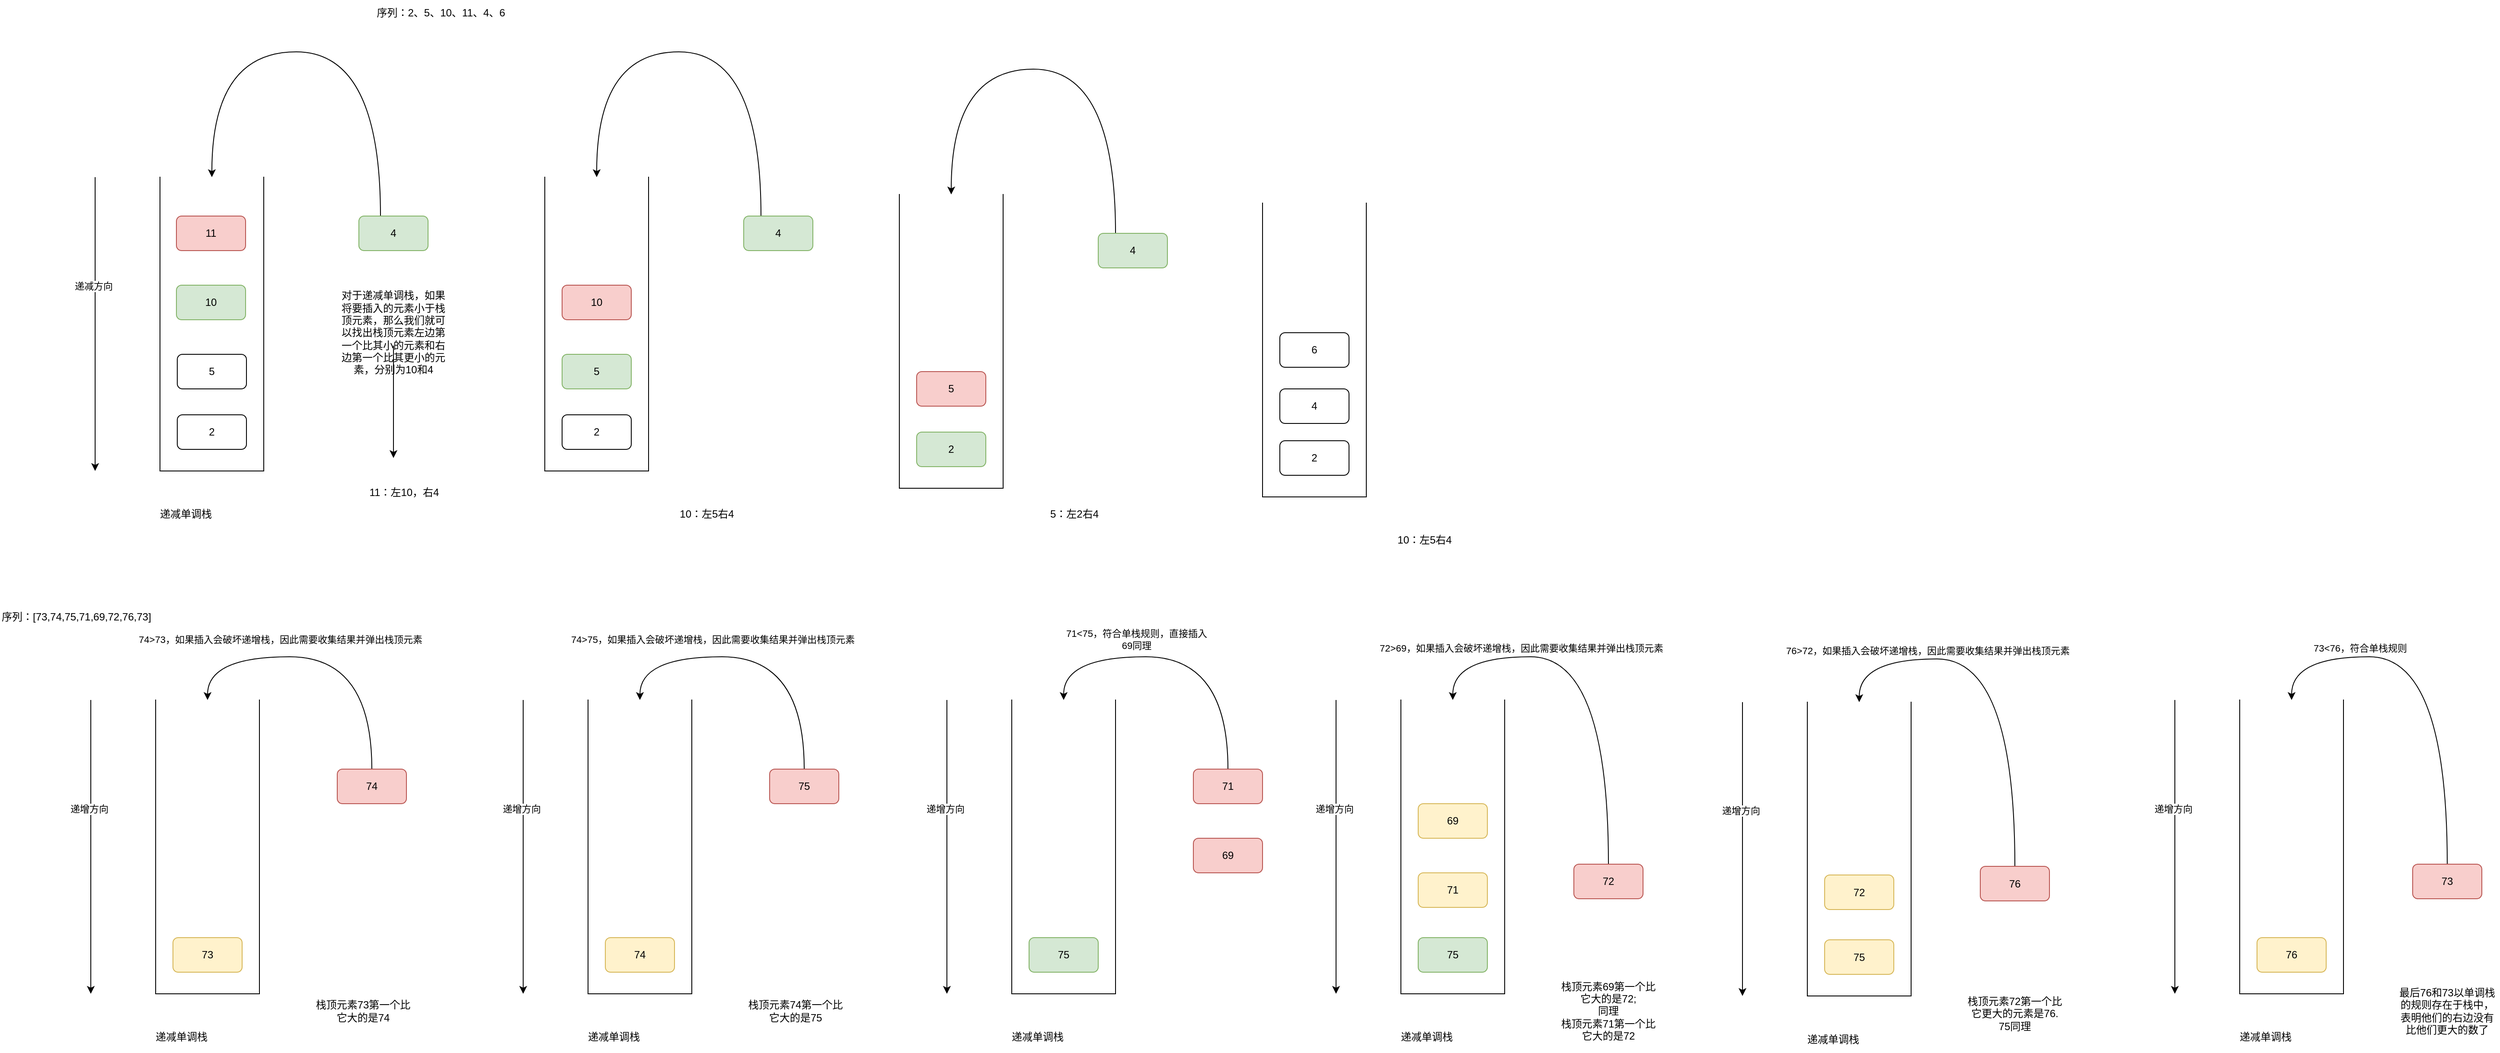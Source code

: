 <mxfile version="24.2.3" type="github">
  <diagram name="第 1 页" id="ewnleLoZy3X5R_nvyh3p">
    <mxGraphModel dx="1213" dy="665" grid="1" gridSize="10" guides="1" tooltips="1" connect="1" arrows="1" fold="1" page="1" pageScale="1" pageWidth="827" pageHeight="1169" math="0" shadow="0">
      <root>
        <mxCell id="0" />
        <mxCell id="1" parent="0" />
        <mxCell id="bXwB3TmRqBgJZ9fveNT7-1" value="" style="html=1;dashed=0;whiteSpace=wrap;shape=partialRectangle;right=0;direction=west;rotation=90;" parent="1" vertex="1">
          <mxGeometry x="205" y="345" width="340" height="120" as="geometry" />
        </mxCell>
        <mxCell id="bXwB3TmRqBgJZ9fveNT7-2" value="" style="endArrow=classic;html=1;rounded=0;" parent="1" edge="1">
          <mxGeometry width="50" height="50" relative="1" as="geometry">
            <mxPoint x="240" y="235" as="sourcePoint" />
            <mxPoint x="240" y="575" as="targetPoint" />
          </mxGeometry>
        </mxCell>
        <mxCell id="bXwB3TmRqBgJZ9fveNT7-4" value="递减方向" style="edgeLabel;html=1;align=center;verticalAlign=middle;resizable=0;points=[];" parent="bXwB3TmRqBgJZ9fveNT7-2" vertex="1" connectable="0">
          <mxGeometry x="-0.263" y="-2" relative="1" as="geometry">
            <mxPoint as="offset" />
          </mxGeometry>
        </mxCell>
        <mxCell id="bXwB3TmRqBgJZ9fveNT7-3" value="递减单调栈" style="text;html=1;align=center;verticalAlign=middle;whiteSpace=wrap;rounded=0;" parent="1" vertex="1">
          <mxGeometry x="280" y="610" width="130" height="30" as="geometry" />
        </mxCell>
        <mxCell id="bXwB3TmRqBgJZ9fveNT7-5" value="2" style="rounded=1;whiteSpace=wrap;html=1;" parent="1" vertex="1">
          <mxGeometry x="335" y="510" width="80" height="40" as="geometry" />
        </mxCell>
        <mxCell id="bXwB3TmRqBgJZ9fveNT7-6" value="5" style="rounded=1;whiteSpace=wrap;html=1;" parent="1" vertex="1">
          <mxGeometry x="335" y="440" width="80" height="40" as="geometry" />
        </mxCell>
        <mxCell id="bXwB3TmRqBgJZ9fveNT7-7" value="10" style="rounded=1;whiteSpace=wrap;html=1;fillColor=#d5e8d4;strokeColor=#82b366;" parent="1" vertex="1">
          <mxGeometry x="334" y="360" width="80" height="40" as="geometry" />
        </mxCell>
        <mxCell id="bXwB3TmRqBgJZ9fveNT7-9" value="11" style="rounded=1;whiteSpace=wrap;html=1;fillColor=#f8cecc;strokeColor=#b85450;" parent="1" vertex="1">
          <mxGeometry x="334" y="280" width="80" height="40" as="geometry" />
        </mxCell>
        <mxCell id="bXwB3TmRqBgJZ9fveNT7-12" style="edgeStyle=orthogonalEdgeStyle;rounded=0;orthogonalLoop=1;jettySize=auto;html=1;entryX=1;entryY=0.5;entryDx=0;entryDy=0;curved=1;" parent="1" source="bXwB3TmRqBgJZ9fveNT7-10" target="bXwB3TmRqBgJZ9fveNT7-1" edge="1">
          <mxGeometry relative="1" as="geometry">
            <Array as="points">
              <mxPoint x="570" y="90" />
              <mxPoint x="375" y="90" />
            </Array>
          </mxGeometry>
        </mxCell>
        <mxCell id="bXwB3TmRqBgJZ9fveNT7-10" value="4" style="rounded=1;whiteSpace=wrap;html=1;fillColor=#d5e8d4;strokeColor=#82b366;" parent="1" vertex="1">
          <mxGeometry x="545" y="280" width="80" height="40" as="geometry" />
        </mxCell>
        <mxCell id="bXwB3TmRqBgJZ9fveNT7-13" value="对于递减单调栈，如果将要插入的元素小于栈顶元素，那么我们就可以找出栈顶元素左边第一个比其小的元素和右边第一个比其更小的元素，分别为10和4" style="text;html=1;align=center;verticalAlign=middle;whiteSpace=wrap;rounded=0;" parent="1" vertex="1">
          <mxGeometry x="520" y="400" width="130" height="30" as="geometry" />
        </mxCell>
        <mxCell id="bXwB3TmRqBgJZ9fveNT7-14" value="序列：2、5、10、11、4、6" style="text;html=1;align=center;verticalAlign=middle;whiteSpace=wrap;rounded=0;" parent="1" vertex="1">
          <mxGeometry x="545" y="30" width="190" height="30" as="geometry" />
        </mxCell>
        <mxCell id="bXwB3TmRqBgJZ9fveNT7-17" value="" style="endArrow=classic;html=1;rounded=0;" parent="1" source="bXwB3TmRqBgJZ9fveNT7-13" edge="1">
          <mxGeometry width="50" height="50" relative="1" as="geometry">
            <mxPoint x="630" y="570" as="sourcePoint" />
            <mxPoint x="585" y="560" as="targetPoint" />
          </mxGeometry>
        </mxCell>
        <mxCell id="bXwB3TmRqBgJZ9fveNT7-18" value="11：左10，右4" style="text;html=1;align=center;verticalAlign=middle;whiteSpace=wrap;rounded=0;" parent="1" vertex="1">
          <mxGeometry x="555" y="585" width="85" height="30" as="geometry" />
        </mxCell>
        <mxCell id="bXwB3TmRqBgJZ9fveNT7-20" value="" style="html=1;dashed=0;whiteSpace=wrap;shape=partialRectangle;right=0;direction=west;rotation=90;" parent="1" vertex="1">
          <mxGeometry x="650" y="345" width="340" height="120" as="geometry" />
        </mxCell>
        <mxCell id="bXwB3TmRqBgJZ9fveNT7-21" value="2" style="rounded=1;whiteSpace=wrap;html=1;" parent="1" vertex="1">
          <mxGeometry x="780" y="510" width="80" height="40" as="geometry" />
        </mxCell>
        <mxCell id="bXwB3TmRqBgJZ9fveNT7-22" value="5" style="rounded=1;whiteSpace=wrap;html=1;fillColor=#d5e8d4;strokeColor=#82b366;" parent="1" vertex="1">
          <mxGeometry x="780" y="440" width="80" height="40" as="geometry" />
        </mxCell>
        <mxCell id="bXwB3TmRqBgJZ9fveNT7-23" value="10" style="rounded=1;whiteSpace=wrap;html=1;fillColor=#f8cecc;strokeColor=#b85450;" parent="1" vertex="1">
          <mxGeometry x="780" y="360" width="80" height="40" as="geometry" />
        </mxCell>
        <mxCell id="bXwB3TmRqBgJZ9fveNT7-25" style="edgeStyle=orthogonalEdgeStyle;rounded=0;orthogonalLoop=1;jettySize=auto;html=1;entryX=1;entryY=0.5;entryDx=0;entryDy=0;curved=1;" parent="1" source="bXwB3TmRqBgJZ9fveNT7-24" target="bXwB3TmRqBgJZ9fveNT7-20" edge="1">
          <mxGeometry relative="1" as="geometry">
            <Array as="points">
              <mxPoint x="1010" y="90" />
              <mxPoint x="820" y="90" />
            </Array>
          </mxGeometry>
        </mxCell>
        <mxCell id="bXwB3TmRqBgJZ9fveNT7-24" value="4" style="rounded=1;whiteSpace=wrap;html=1;fillColor=#d5e8d4;strokeColor=#82b366;" parent="1" vertex="1">
          <mxGeometry x="990" y="280" width="80" height="40" as="geometry" />
        </mxCell>
        <mxCell id="bXwB3TmRqBgJZ9fveNT7-26" value="10：左5右4" style="text;html=1;align=center;verticalAlign=middle;whiteSpace=wrap;rounded=0;" parent="1" vertex="1">
          <mxGeometry x="905" y="610" width="85" height="30" as="geometry" />
        </mxCell>
        <mxCell id="bXwB3TmRqBgJZ9fveNT7-28" value="" style="html=1;dashed=0;whiteSpace=wrap;shape=partialRectangle;right=0;direction=west;rotation=90;" parent="1" vertex="1">
          <mxGeometry x="1060" y="365" width="340" height="120" as="geometry" />
        </mxCell>
        <mxCell id="bXwB3TmRqBgJZ9fveNT7-29" value="2" style="rounded=1;whiteSpace=wrap;html=1;fillColor=#d5e8d4;strokeColor=#82b366;" parent="1" vertex="1">
          <mxGeometry x="1190" y="530" width="80" height="40" as="geometry" />
        </mxCell>
        <mxCell id="bXwB3TmRqBgJZ9fveNT7-30" value="5" style="rounded=1;whiteSpace=wrap;html=1;fillColor=#f8cecc;strokeColor=#b85450;" parent="1" vertex="1">
          <mxGeometry x="1190" y="460" width="80" height="40" as="geometry" />
        </mxCell>
        <mxCell id="bXwB3TmRqBgJZ9fveNT7-32" style="edgeStyle=orthogonalEdgeStyle;rounded=0;orthogonalLoop=1;jettySize=auto;html=1;entryX=1;entryY=0.5;entryDx=0;entryDy=0;curved=1;" parent="1" source="bXwB3TmRqBgJZ9fveNT7-33" target="bXwB3TmRqBgJZ9fveNT7-28" edge="1">
          <mxGeometry relative="1" as="geometry">
            <Array as="points">
              <mxPoint x="1420" y="110" />
              <mxPoint x="1230" y="110" />
            </Array>
          </mxGeometry>
        </mxCell>
        <mxCell id="bXwB3TmRqBgJZ9fveNT7-33" value="4" style="rounded=1;whiteSpace=wrap;html=1;fillColor=#d5e8d4;strokeColor=#82b366;" parent="1" vertex="1">
          <mxGeometry x="1400" y="300" width="80" height="40" as="geometry" />
        </mxCell>
        <mxCell id="bXwB3TmRqBgJZ9fveNT7-34" value="5：左2右4" style="text;html=1;align=center;verticalAlign=middle;whiteSpace=wrap;rounded=0;" parent="1" vertex="1">
          <mxGeometry x="1330" y="610" width="85" height="30" as="geometry" />
        </mxCell>
        <mxCell id="bXwB3TmRqBgJZ9fveNT7-35" value="" style="html=1;dashed=0;whiteSpace=wrap;shape=partialRectangle;right=0;direction=west;rotation=90;" parent="1" vertex="1">
          <mxGeometry x="1480" y="375" width="340" height="120" as="geometry" />
        </mxCell>
        <mxCell id="bXwB3TmRqBgJZ9fveNT7-36" value="2" style="rounded=1;whiteSpace=wrap;html=1;" parent="1" vertex="1">
          <mxGeometry x="1610" y="540" width="80" height="40" as="geometry" />
        </mxCell>
        <mxCell id="bXwB3TmRqBgJZ9fveNT7-40" value="4" style="rounded=1;whiteSpace=wrap;html=1;" parent="1" vertex="1">
          <mxGeometry x="1610" y="480" width="80" height="40" as="geometry" />
        </mxCell>
        <mxCell id="bXwB3TmRqBgJZ9fveNT7-41" value="10：左5右4" style="text;html=1;align=center;verticalAlign=middle;whiteSpace=wrap;rounded=0;" parent="1" vertex="1">
          <mxGeometry x="1735" y="640" width="85" height="30" as="geometry" />
        </mxCell>
        <mxCell id="bXwB3TmRqBgJZ9fveNT7-42" value="6" style="rounded=1;whiteSpace=wrap;html=1;" parent="1" vertex="1">
          <mxGeometry x="1610" y="415" width="80" height="40" as="geometry" />
        </mxCell>
        <mxCell id="0DS2U9l0eUhZTR6tqigi-1" value="" style="html=1;dashed=0;whiteSpace=wrap;shape=partialRectangle;right=0;direction=west;rotation=90;" vertex="1" parent="1">
          <mxGeometry x="200" y="950" width="340" height="120" as="geometry" />
        </mxCell>
        <mxCell id="0DS2U9l0eUhZTR6tqigi-2" value="" style="endArrow=classic;html=1;rounded=0;" edge="1" parent="1">
          <mxGeometry width="50" height="50" relative="1" as="geometry">
            <mxPoint x="235" y="840" as="sourcePoint" />
            <mxPoint x="235" y="1180" as="targetPoint" />
          </mxGeometry>
        </mxCell>
        <mxCell id="0DS2U9l0eUhZTR6tqigi-3" value="递增方向" style="edgeLabel;html=1;align=center;verticalAlign=middle;resizable=0;points=[];" vertex="1" connectable="0" parent="0DS2U9l0eUhZTR6tqigi-2">
          <mxGeometry x="-0.263" y="-2" relative="1" as="geometry">
            <mxPoint as="offset" />
          </mxGeometry>
        </mxCell>
        <mxCell id="0DS2U9l0eUhZTR6tqigi-4" value="递减单调栈" style="text;html=1;align=center;verticalAlign=middle;whiteSpace=wrap;rounded=0;" vertex="1" parent="1">
          <mxGeometry x="275" y="1215" width="130" height="30" as="geometry" />
        </mxCell>
        <mxCell id="0DS2U9l0eUhZTR6tqigi-5" value="73" style="rounded=1;whiteSpace=wrap;html=1;fillColor=#fff2cc;strokeColor=#d6b656;" vertex="1" parent="1">
          <mxGeometry x="330" y="1115" width="80" height="40" as="geometry" />
        </mxCell>
        <mxCell id="0DS2U9l0eUhZTR6tqigi-10" value="序列：[73,74,75,71,69,72,76,73]" style="text;whiteSpace=wrap;html=1;" vertex="1" parent="1">
          <mxGeometry x="130" y="730" width="260" height="40" as="geometry" />
        </mxCell>
        <mxCell id="0DS2U9l0eUhZTR6tqigi-12" style="edgeStyle=orthogonalEdgeStyle;rounded=0;orthogonalLoop=1;jettySize=auto;html=1;entryX=1;entryY=0.5;entryDx=0;entryDy=0;curved=1;" edge="1" parent="1" source="0DS2U9l0eUhZTR6tqigi-11" target="0DS2U9l0eUhZTR6tqigi-1">
          <mxGeometry relative="1" as="geometry">
            <Array as="points">
              <mxPoint x="560" y="790" />
              <mxPoint x="370" y="790" />
            </Array>
          </mxGeometry>
        </mxCell>
        <mxCell id="0DS2U9l0eUhZTR6tqigi-13" value="74&amp;gt;73，如果插入会破坏递增栈，因此需要收集结果并弹出栈顶元素" style="edgeLabel;html=1;align=center;verticalAlign=middle;resizable=0;points=[];" vertex="1" connectable="0" parent="0DS2U9l0eUhZTR6tqigi-12">
          <mxGeometry x="0.276" y="-3" relative="1" as="geometry">
            <mxPoint y="-17" as="offset" />
          </mxGeometry>
        </mxCell>
        <mxCell id="0DS2U9l0eUhZTR6tqigi-11" value="74" style="rounded=1;whiteSpace=wrap;html=1;fillColor=#f8cecc;strokeColor=#b85450;" vertex="1" parent="1">
          <mxGeometry x="520" y="920" width="80" height="40" as="geometry" />
        </mxCell>
        <mxCell id="0DS2U9l0eUhZTR6tqigi-14" value="栈顶元素73第一个比它大的是74" style="text;html=1;align=center;verticalAlign=middle;whiteSpace=wrap;rounded=0;" vertex="1" parent="1">
          <mxGeometry x="490" y="1185" width="120" height="30" as="geometry" />
        </mxCell>
        <mxCell id="0DS2U9l0eUhZTR6tqigi-16" value="" style="html=1;dashed=0;whiteSpace=wrap;shape=partialRectangle;right=0;direction=west;rotation=90;" vertex="1" parent="1">
          <mxGeometry x="700" y="950" width="340" height="120" as="geometry" />
        </mxCell>
        <mxCell id="0DS2U9l0eUhZTR6tqigi-17" value="" style="endArrow=classic;html=1;rounded=0;" edge="1" parent="1">
          <mxGeometry width="50" height="50" relative="1" as="geometry">
            <mxPoint x="735" y="840" as="sourcePoint" />
            <mxPoint x="735" y="1180" as="targetPoint" />
          </mxGeometry>
        </mxCell>
        <mxCell id="0DS2U9l0eUhZTR6tqigi-18" value="递增方向" style="edgeLabel;html=1;align=center;verticalAlign=middle;resizable=0;points=[];" vertex="1" connectable="0" parent="0DS2U9l0eUhZTR6tqigi-17">
          <mxGeometry x="-0.263" y="-2" relative="1" as="geometry">
            <mxPoint as="offset" />
          </mxGeometry>
        </mxCell>
        <mxCell id="0DS2U9l0eUhZTR6tqigi-19" value="递减单调栈" style="text;html=1;align=center;verticalAlign=middle;whiteSpace=wrap;rounded=0;" vertex="1" parent="1">
          <mxGeometry x="775" y="1215" width="130" height="30" as="geometry" />
        </mxCell>
        <mxCell id="0DS2U9l0eUhZTR6tqigi-20" value="74" style="rounded=1;whiteSpace=wrap;html=1;fillColor=#fff2cc;strokeColor=#d6b656;" vertex="1" parent="1">
          <mxGeometry x="830" y="1115" width="80" height="40" as="geometry" />
        </mxCell>
        <mxCell id="0DS2U9l0eUhZTR6tqigi-21" style="edgeStyle=orthogonalEdgeStyle;rounded=0;orthogonalLoop=1;jettySize=auto;html=1;entryX=1;entryY=0.5;entryDx=0;entryDy=0;curved=1;" edge="1" parent="1" source="0DS2U9l0eUhZTR6tqigi-23" target="0DS2U9l0eUhZTR6tqigi-16">
          <mxGeometry relative="1" as="geometry">
            <Array as="points">
              <mxPoint x="1060" y="790" />
              <mxPoint x="870" y="790" />
            </Array>
          </mxGeometry>
        </mxCell>
        <mxCell id="0DS2U9l0eUhZTR6tqigi-22" value="74&amp;gt;75，如果插入会破坏递增栈，因此需要收集结果并弹出栈顶元素" style="edgeLabel;html=1;align=center;verticalAlign=middle;resizable=0;points=[];" vertex="1" connectable="0" parent="0DS2U9l0eUhZTR6tqigi-21">
          <mxGeometry x="0.276" y="-3" relative="1" as="geometry">
            <mxPoint y="-17" as="offset" />
          </mxGeometry>
        </mxCell>
        <mxCell id="0DS2U9l0eUhZTR6tqigi-23" value="75" style="rounded=1;whiteSpace=wrap;html=1;fillColor=#f8cecc;strokeColor=#b85450;" vertex="1" parent="1">
          <mxGeometry x="1020" y="920" width="80" height="40" as="geometry" />
        </mxCell>
        <mxCell id="0DS2U9l0eUhZTR6tqigi-24" value="栈顶元素74第一个比它大的是75" style="text;html=1;align=center;verticalAlign=middle;whiteSpace=wrap;rounded=0;" vertex="1" parent="1">
          <mxGeometry x="990" y="1185" width="120" height="30" as="geometry" />
        </mxCell>
        <mxCell id="0DS2U9l0eUhZTR6tqigi-25" value="" style="html=1;dashed=0;whiteSpace=wrap;shape=partialRectangle;right=0;direction=west;rotation=90;" vertex="1" parent="1">
          <mxGeometry x="1190" y="950" width="340" height="120" as="geometry" />
        </mxCell>
        <mxCell id="0DS2U9l0eUhZTR6tqigi-26" value="" style="endArrow=classic;html=1;rounded=0;" edge="1" parent="1">
          <mxGeometry width="50" height="50" relative="1" as="geometry">
            <mxPoint x="1225" y="840" as="sourcePoint" />
            <mxPoint x="1225" y="1180" as="targetPoint" />
          </mxGeometry>
        </mxCell>
        <mxCell id="0DS2U9l0eUhZTR6tqigi-27" value="递增方向" style="edgeLabel;html=1;align=center;verticalAlign=middle;resizable=0;points=[];" vertex="1" connectable="0" parent="0DS2U9l0eUhZTR6tqigi-26">
          <mxGeometry x="-0.263" y="-2" relative="1" as="geometry">
            <mxPoint as="offset" />
          </mxGeometry>
        </mxCell>
        <mxCell id="0DS2U9l0eUhZTR6tqigi-28" value="递减单调栈" style="text;html=1;align=center;verticalAlign=middle;whiteSpace=wrap;rounded=0;" vertex="1" parent="1">
          <mxGeometry x="1265" y="1215" width="130" height="30" as="geometry" />
        </mxCell>
        <mxCell id="0DS2U9l0eUhZTR6tqigi-29" value="75" style="rounded=1;whiteSpace=wrap;html=1;fillColor=#d5e8d4;strokeColor=#82b366;" vertex="1" parent="1">
          <mxGeometry x="1320" y="1115" width="80" height="40" as="geometry" />
        </mxCell>
        <mxCell id="0DS2U9l0eUhZTR6tqigi-30" style="edgeStyle=orthogonalEdgeStyle;rounded=0;orthogonalLoop=1;jettySize=auto;html=1;entryX=1;entryY=0.5;entryDx=0;entryDy=0;curved=1;" edge="1" parent="1" source="0DS2U9l0eUhZTR6tqigi-32" target="0DS2U9l0eUhZTR6tqigi-25">
          <mxGeometry relative="1" as="geometry">
            <Array as="points">
              <mxPoint x="1550" y="790" />
              <mxPoint x="1360" y="790" />
            </Array>
          </mxGeometry>
        </mxCell>
        <mxCell id="0DS2U9l0eUhZTR6tqigi-31" value="71&amp;lt;75，符合单栈规则，直接插入&lt;br&gt;69同理" style="edgeLabel;html=1;align=center;verticalAlign=middle;resizable=0;points=[];" vertex="1" connectable="0" parent="0DS2U9l0eUhZTR6tqigi-30">
          <mxGeometry x="0.276" y="-3" relative="1" as="geometry">
            <mxPoint y="-17" as="offset" />
          </mxGeometry>
        </mxCell>
        <mxCell id="0DS2U9l0eUhZTR6tqigi-32" value="71" style="rounded=1;whiteSpace=wrap;html=1;fillColor=#f8cecc;strokeColor=#b85450;" vertex="1" parent="1">
          <mxGeometry x="1510" y="920" width="80" height="40" as="geometry" />
        </mxCell>
        <mxCell id="0DS2U9l0eUhZTR6tqigi-34" value="69" style="rounded=1;whiteSpace=wrap;html=1;fillColor=#f8cecc;strokeColor=#b85450;" vertex="1" parent="1">
          <mxGeometry x="1510" y="1000" width="80" height="40" as="geometry" />
        </mxCell>
        <mxCell id="0DS2U9l0eUhZTR6tqigi-35" value="" style="html=1;dashed=0;whiteSpace=wrap;shape=partialRectangle;right=0;direction=west;rotation=90;" vertex="1" parent="1">
          <mxGeometry x="1640" y="950" width="340" height="120" as="geometry" />
        </mxCell>
        <mxCell id="0DS2U9l0eUhZTR6tqigi-36" value="" style="endArrow=classic;html=1;rounded=0;" edge="1" parent="1">
          <mxGeometry width="50" height="50" relative="1" as="geometry">
            <mxPoint x="1675" y="840" as="sourcePoint" />
            <mxPoint x="1675" y="1180" as="targetPoint" />
          </mxGeometry>
        </mxCell>
        <mxCell id="0DS2U9l0eUhZTR6tqigi-37" value="递增方向" style="edgeLabel;html=1;align=center;verticalAlign=middle;resizable=0;points=[];" vertex="1" connectable="0" parent="0DS2U9l0eUhZTR6tqigi-36">
          <mxGeometry x="-0.263" y="-2" relative="1" as="geometry">
            <mxPoint as="offset" />
          </mxGeometry>
        </mxCell>
        <mxCell id="0DS2U9l0eUhZTR6tqigi-38" value="递减单调栈" style="text;html=1;align=center;verticalAlign=middle;whiteSpace=wrap;rounded=0;" vertex="1" parent="1">
          <mxGeometry x="1715" y="1215" width="130" height="30" as="geometry" />
        </mxCell>
        <mxCell id="0DS2U9l0eUhZTR6tqigi-39" value="75" style="rounded=1;whiteSpace=wrap;html=1;fillColor=#d5e8d4;strokeColor=#82b366;" vertex="1" parent="1">
          <mxGeometry x="1770" y="1115" width="80" height="40" as="geometry" />
        </mxCell>
        <mxCell id="0DS2U9l0eUhZTR6tqigi-42" value="71" style="rounded=1;whiteSpace=wrap;html=1;fillColor=#fff2cc;strokeColor=#d6b656;" vertex="1" parent="1">
          <mxGeometry x="1770" y="1040" width="80" height="40" as="geometry" />
        </mxCell>
        <mxCell id="0DS2U9l0eUhZTR6tqigi-43" value="栈顶元素69第一个比它大的是72;&lt;br&gt;同理&lt;br&gt;栈顶元素71第一个比它大的是72" style="text;html=1;align=center;verticalAlign=middle;whiteSpace=wrap;rounded=0;" vertex="1" parent="1">
          <mxGeometry x="1930" y="1185" width="120" height="30" as="geometry" />
        </mxCell>
        <mxCell id="0DS2U9l0eUhZTR6tqigi-44" value="69" style="rounded=1;whiteSpace=wrap;html=1;fillColor=#fff2cc;strokeColor=#d6b656;" vertex="1" parent="1">
          <mxGeometry x="1770" y="960" width="80" height="40" as="geometry" />
        </mxCell>
        <mxCell id="0DS2U9l0eUhZTR6tqigi-47" style="edgeStyle=orthogonalEdgeStyle;rounded=0;orthogonalLoop=1;jettySize=auto;html=1;entryX=1;entryY=0.5;entryDx=0;entryDy=0;curved=1;" edge="1" parent="1" source="0DS2U9l0eUhZTR6tqigi-46" target="0DS2U9l0eUhZTR6tqigi-35">
          <mxGeometry relative="1" as="geometry">
            <Array as="points">
              <mxPoint x="1990" y="790" />
              <mxPoint x="1810" y="790" />
            </Array>
          </mxGeometry>
        </mxCell>
        <mxCell id="0DS2U9l0eUhZTR6tqigi-48" value="72&amp;gt;69，如果插入会破坏递增栈，因此需要收集结果并弹出栈顶元素" style="edgeLabel;html=1;align=center;verticalAlign=middle;resizable=0;points=[];" vertex="1" connectable="0" parent="0DS2U9l0eUhZTR6tqigi-47">
          <mxGeometry x="0.454" y="2" relative="1" as="geometry">
            <mxPoint y="-12" as="offset" />
          </mxGeometry>
        </mxCell>
        <mxCell id="0DS2U9l0eUhZTR6tqigi-46" value="72" style="rounded=1;whiteSpace=wrap;html=1;fillColor=#f8cecc;strokeColor=#b85450;" vertex="1" parent="1">
          <mxGeometry x="1950" y="1030" width="80" height="40" as="geometry" />
        </mxCell>
        <mxCell id="0DS2U9l0eUhZTR6tqigi-49" value="" style="html=1;dashed=0;whiteSpace=wrap;shape=partialRectangle;right=0;direction=west;rotation=90;" vertex="1" parent="1">
          <mxGeometry x="2110" y="952.5" width="340" height="120" as="geometry" />
        </mxCell>
        <mxCell id="0DS2U9l0eUhZTR6tqigi-50" value="" style="endArrow=classic;html=1;rounded=0;" edge="1" parent="1">
          <mxGeometry width="50" height="50" relative="1" as="geometry">
            <mxPoint x="2145" y="842.5" as="sourcePoint" />
            <mxPoint x="2145" y="1182.5" as="targetPoint" />
          </mxGeometry>
        </mxCell>
        <mxCell id="0DS2U9l0eUhZTR6tqigi-51" value="递增方向" style="edgeLabel;html=1;align=center;verticalAlign=middle;resizable=0;points=[];" vertex="1" connectable="0" parent="0DS2U9l0eUhZTR6tqigi-50">
          <mxGeometry x="-0.263" y="-2" relative="1" as="geometry">
            <mxPoint as="offset" />
          </mxGeometry>
        </mxCell>
        <mxCell id="0DS2U9l0eUhZTR6tqigi-52" value="递减单调栈" style="text;html=1;align=center;verticalAlign=middle;whiteSpace=wrap;rounded=0;" vertex="1" parent="1">
          <mxGeometry x="2185" y="1217.5" width="130" height="30" as="geometry" />
        </mxCell>
        <mxCell id="0DS2U9l0eUhZTR6tqigi-53" value="75" style="rounded=1;whiteSpace=wrap;html=1;fillColor=#fff2cc;strokeColor=#d6b656;" vertex="1" parent="1">
          <mxGeometry x="2240" y="1117.5" width="80" height="40" as="geometry" />
        </mxCell>
        <mxCell id="0DS2U9l0eUhZTR6tqigi-54" value="72" style="rounded=1;whiteSpace=wrap;html=1;fillColor=#fff2cc;strokeColor=#d6b656;" vertex="1" parent="1">
          <mxGeometry x="2240" y="1042.5" width="80" height="40" as="geometry" />
        </mxCell>
        <mxCell id="0DS2U9l0eUhZTR6tqigi-55" value="栈顶元素72第一个比它更大的元素是76.&lt;br&gt;75同理" style="text;html=1;align=center;verticalAlign=middle;whiteSpace=wrap;rounded=0;" vertex="1" parent="1">
          <mxGeometry x="2400" y="1187.5" width="120" height="30" as="geometry" />
        </mxCell>
        <mxCell id="0DS2U9l0eUhZTR6tqigi-57" style="edgeStyle=orthogonalEdgeStyle;rounded=0;orthogonalLoop=1;jettySize=auto;html=1;entryX=1;entryY=0.5;entryDx=0;entryDy=0;curved=1;" edge="1" parent="1" source="0DS2U9l0eUhZTR6tqigi-59" target="0DS2U9l0eUhZTR6tqigi-49">
          <mxGeometry relative="1" as="geometry">
            <Array as="points">
              <mxPoint x="2460" y="792.5" />
              <mxPoint x="2280" y="792.5" />
            </Array>
          </mxGeometry>
        </mxCell>
        <mxCell id="0DS2U9l0eUhZTR6tqigi-58" value="76&amp;gt;72，如果插入会破坏递增栈，因此需要收集结果并弹出栈顶元素" style="edgeLabel;html=1;align=center;verticalAlign=middle;resizable=0;points=[];" vertex="1" connectable="0" parent="0DS2U9l0eUhZTR6tqigi-57">
          <mxGeometry x="0.454" y="2" relative="1" as="geometry">
            <mxPoint y="-12" as="offset" />
          </mxGeometry>
        </mxCell>
        <mxCell id="0DS2U9l0eUhZTR6tqigi-59" value="76" style="rounded=1;whiteSpace=wrap;html=1;fillColor=#f8cecc;strokeColor=#b85450;" vertex="1" parent="1">
          <mxGeometry x="2420" y="1032.5" width="80" height="40" as="geometry" />
        </mxCell>
        <mxCell id="0DS2U9l0eUhZTR6tqigi-60" value="" style="html=1;dashed=0;whiteSpace=wrap;shape=partialRectangle;right=0;direction=west;rotation=90;" vertex="1" parent="1">
          <mxGeometry x="2610" y="950" width="340" height="120" as="geometry" />
        </mxCell>
        <mxCell id="0DS2U9l0eUhZTR6tqigi-61" value="" style="endArrow=classic;html=1;rounded=0;" edge="1" parent="1">
          <mxGeometry width="50" height="50" relative="1" as="geometry">
            <mxPoint x="2645" y="840" as="sourcePoint" />
            <mxPoint x="2645" y="1180" as="targetPoint" />
          </mxGeometry>
        </mxCell>
        <mxCell id="0DS2U9l0eUhZTR6tqigi-62" value="递增方向" style="edgeLabel;html=1;align=center;verticalAlign=middle;resizable=0;points=[];" vertex="1" connectable="0" parent="0DS2U9l0eUhZTR6tqigi-61">
          <mxGeometry x="-0.263" y="-2" relative="1" as="geometry">
            <mxPoint as="offset" />
          </mxGeometry>
        </mxCell>
        <mxCell id="0DS2U9l0eUhZTR6tqigi-63" value="递减单调栈" style="text;html=1;align=center;verticalAlign=middle;whiteSpace=wrap;rounded=0;" vertex="1" parent="1">
          <mxGeometry x="2685" y="1215" width="130" height="30" as="geometry" />
        </mxCell>
        <mxCell id="0DS2U9l0eUhZTR6tqigi-64" value="76" style="rounded=1;whiteSpace=wrap;html=1;fillColor=#fff2cc;strokeColor=#d6b656;" vertex="1" parent="1">
          <mxGeometry x="2740" y="1115" width="80" height="40" as="geometry" />
        </mxCell>
        <mxCell id="0DS2U9l0eUhZTR6tqigi-66" value="最后76和73以单调栈的规则存在于栈中，表明他们的右边没有比他们更大的数了" style="text;html=1;align=center;verticalAlign=middle;whiteSpace=wrap;rounded=0;" vertex="1" parent="1">
          <mxGeometry x="2900" y="1185" width="120" height="30" as="geometry" />
        </mxCell>
        <mxCell id="0DS2U9l0eUhZTR6tqigi-67" style="edgeStyle=orthogonalEdgeStyle;rounded=0;orthogonalLoop=1;jettySize=auto;html=1;entryX=1;entryY=0.5;entryDx=0;entryDy=0;curved=1;" edge="1" parent="1" source="0DS2U9l0eUhZTR6tqigi-69" target="0DS2U9l0eUhZTR6tqigi-60">
          <mxGeometry relative="1" as="geometry">
            <Array as="points">
              <mxPoint x="2960" y="790" />
              <mxPoint x="2780" y="790" />
            </Array>
          </mxGeometry>
        </mxCell>
        <mxCell id="0DS2U9l0eUhZTR6tqigi-68" value="73&amp;lt;76，符合单栈规则" style="edgeLabel;html=1;align=center;verticalAlign=middle;resizable=0;points=[];" vertex="1" connectable="0" parent="0DS2U9l0eUhZTR6tqigi-67">
          <mxGeometry x="0.454" y="2" relative="1" as="geometry">
            <mxPoint y="-12" as="offset" />
          </mxGeometry>
        </mxCell>
        <mxCell id="0DS2U9l0eUhZTR6tqigi-69" value="73" style="rounded=1;whiteSpace=wrap;html=1;fillColor=#f8cecc;strokeColor=#b85450;" vertex="1" parent="1">
          <mxGeometry x="2920" y="1030" width="80" height="40" as="geometry" />
        </mxCell>
      </root>
    </mxGraphModel>
  </diagram>
</mxfile>
